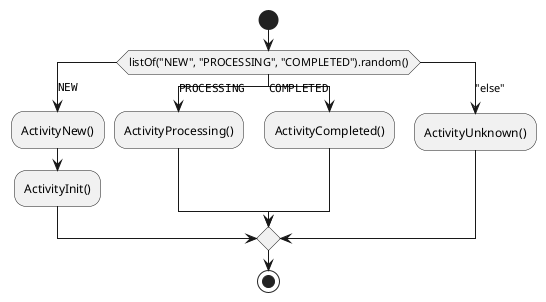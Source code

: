 @startuml
start
switch (listOf("NEW", "PROCESSING", "COMPLETED").random())
case (""NEW"")
    :ActivityNew();
    :ActivityInit();
case (""PROCESSING"")
    :ActivityProcessing();
case (""COMPLETED"")
    :ActivityCompleted();
case ("else")
    :ActivityUnknown();
endswitch
stop
@enduml
